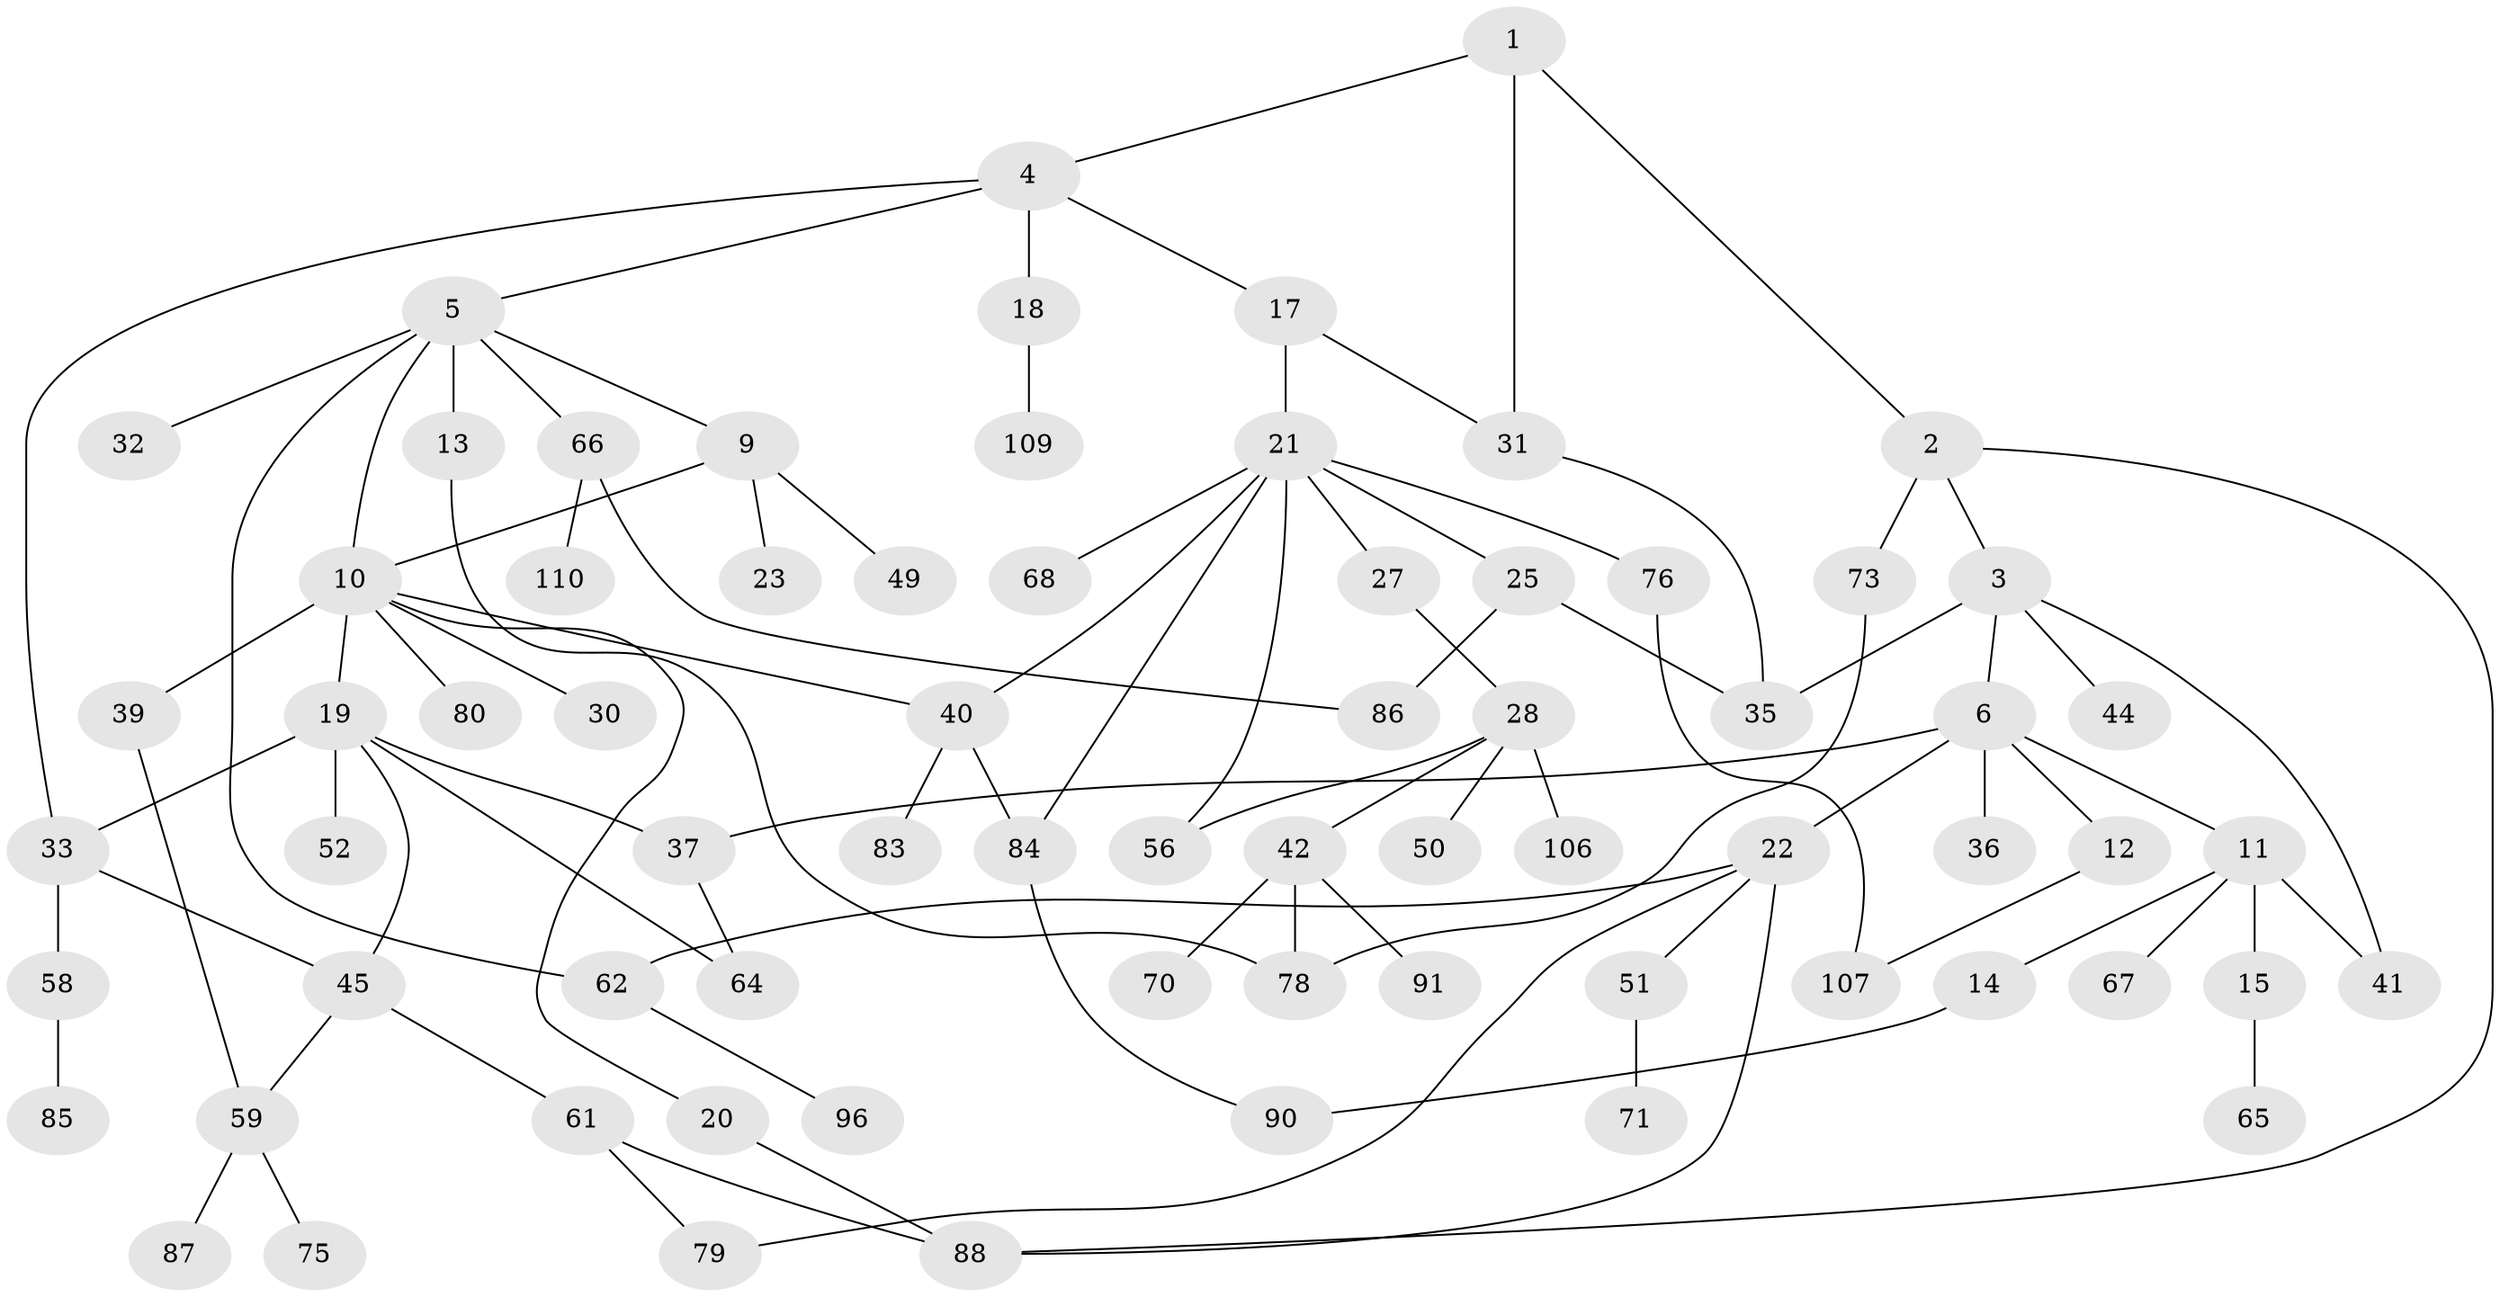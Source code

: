 // original degree distribution, {3: 0.20535714285714285, 4: 0.09821428571428571, 5: 0.026785714285714284, 6: 0.03571428571428571, 7: 0.008928571428571428, 2: 0.3482142857142857, 1: 0.2767857142857143}
// Generated by graph-tools (version 1.1) at 2025/41/03/06/25 10:41:31]
// undirected, 71 vertices, 93 edges
graph export_dot {
graph [start="1"]
  node [color=gray90,style=filled];
  1;
  2 [super="+72"];
  3 [super="+81"];
  4 [super="+102"];
  5 [super="+7"];
  6 [super="+8"];
  9 [super="+43"];
  10 [super="+26"];
  11 [super="+98"];
  12;
  13 [super="+24"];
  14;
  15 [super="+16"];
  17;
  18 [super="+95"];
  19 [super="+47"];
  20;
  21 [super="+29"];
  22 [super="+101"];
  23 [super="+63"];
  25;
  27;
  28 [super="+34"];
  30;
  31 [super="+46"];
  32;
  33 [super="+38"];
  35 [super="+54"];
  36 [super="+99"];
  37 [super="+93"];
  39;
  40 [super="+53"];
  41 [super="+104"];
  42 [super="+74"];
  44;
  45 [super="+48"];
  49;
  50;
  51 [super="+57"];
  52 [super="+55"];
  56;
  58 [super="+60"];
  59 [super="+69"];
  61 [super="+92"];
  62 [super="+77"];
  64;
  65;
  66 [super="+82"];
  67;
  68;
  70;
  71 [super="+108"];
  73;
  75;
  76 [super="+89"];
  78 [super="+94"];
  79;
  80;
  83;
  84 [super="+105"];
  85;
  86 [super="+100"];
  87;
  88 [super="+111"];
  90 [super="+103"];
  91 [super="+97"];
  96;
  106;
  107 [super="+112"];
  109;
  110;
  1 -- 2;
  1 -- 4;
  1 -- 31;
  2 -- 3;
  2 -- 73;
  2 -- 88;
  3 -- 6;
  3 -- 41;
  3 -- 44;
  3 -- 35;
  4 -- 5;
  4 -- 17;
  4 -- 18;
  4 -- 33;
  5 -- 13;
  5 -- 32;
  5 -- 62;
  5 -- 66;
  5 -- 10;
  5 -- 9;
  6 -- 22;
  6 -- 11;
  6 -- 12;
  6 -- 36;
  6 -- 37;
  9 -- 10;
  9 -- 23;
  9 -- 49;
  10 -- 19;
  10 -- 20;
  10 -- 40;
  10 -- 80;
  10 -- 30;
  10 -- 39;
  11 -- 14;
  11 -- 15;
  11 -- 67;
  11 -- 41;
  12 -- 107;
  13 -- 78;
  14 -- 90;
  15 -- 65;
  17 -- 21;
  17 -- 31;
  18 -- 109;
  19 -- 33;
  19 -- 37;
  19 -- 45;
  19 -- 52;
  19 -- 64;
  20 -- 88;
  21 -- 25;
  21 -- 27;
  21 -- 56;
  21 -- 76;
  21 -- 68;
  21 -- 40;
  21 -- 84;
  22 -- 51;
  22 -- 62;
  22 -- 88;
  22 -- 79;
  25 -- 35;
  25 -- 86;
  27 -- 28;
  28 -- 50;
  28 -- 106;
  28 -- 56;
  28 -- 42;
  31 -- 35;
  33 -- 58;
  33 -- 45;
  37 -- 64;
  39 -- 59;
  40 -- 84;
  40 -- 83;
  42 -- 70;
  42 -- 91;
  42 -- 78;
  45 -- 59;
  45 -- 61;
  51 -- 71;
  58 -- 85;
  59 -- 75;
  59 -- 87;
  61 -- 79;
  61 -- 88;
  62 -- 96;
  66 -- 110;
  66 -- 86;
  73 -- 78;
  76 -- 107;
  84 -- 90;
}
